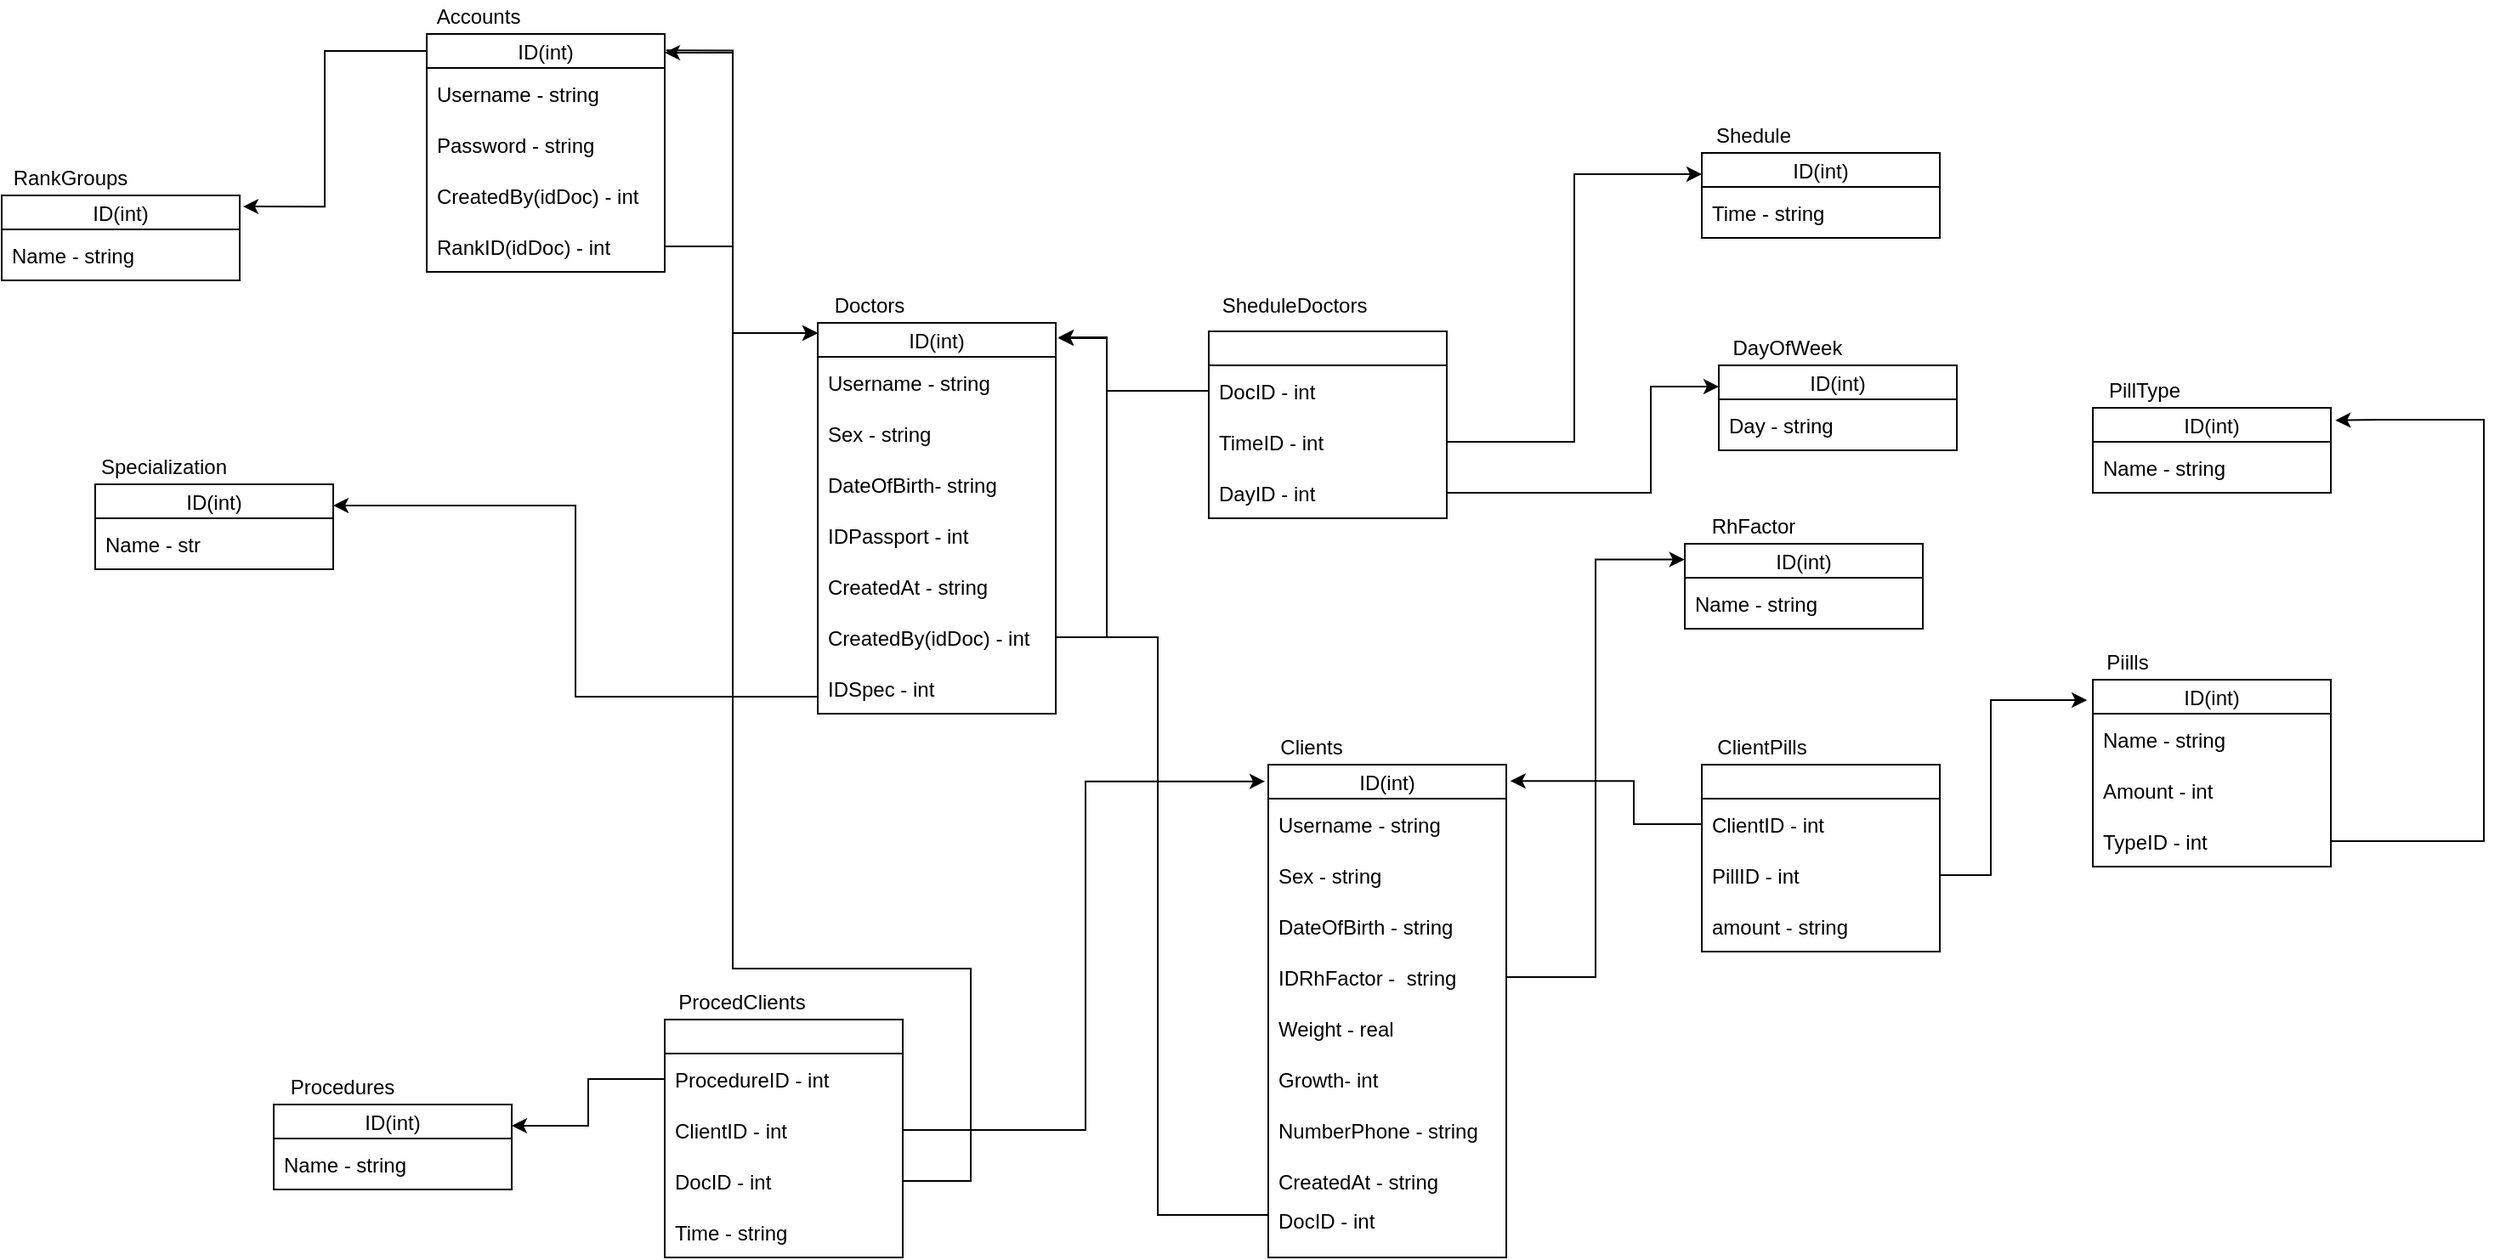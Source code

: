 <mxfile version="16.1.2" type="device"><diagram id="C5RBs43oDa-KdzZeNtuy" name="Page-1"><mxGraphModel dx="1185" dy="690" grid="1" gridSize="10" guides="1" tooltips="1" connect="1" arrows="1" fold="1" page="1" pageScale="1" pageWidth="827" pageHeight="1169" math="0" shadow="0"><root><mxCell id="WIyWlLk6GJQsqaUBKTNV-0"/><mxCell id="WIyWlLk6GJQsqaUBKTNV-1" parent="WIyWlLk6GJQsqaUBKTNV-0"/><mxCell id="p6FnuUiGfxons_U8IsIO-4" style="edgeStyle=orthogonalEdgeStyle;rounded=0;orthogonalLoop=1;jettySize=auto;html=1;exitX=1.006;exitY=0.069;exitDx=0;exitDy=0;exitPerimeter=0;entryX=0.001;entryY=0.028;entryDx=0;entryDy=0;entryPerimeter=0;" parent="WIyWlLk6GJQsqaUBKTNV-1" source="SJjH_yAA3huPjZ_bX-Bx-0" target="SJjH_yAA3huPjZ_bX-Bx-8" edge="1"><mxGeometry relative="1" as="geometry"><mxPoint x="1170" y="340" as="targetPoint"/><Array as="points"><mxPoint x="1150" y="70"/><mxPoint x="1150" y="236"/><mxPoint x="1200" y="236"/></Array></mxGeometry></mxCell><mxCell id="SJjH_yAA3huPjZ_bX-Bx-0" value="ID(int)" style="swimlane;fontStyle=0;childLayout=stackLayout;horizontal=1;startSize=20;horizontalStack=0;resizeParent=1;resizeParentMax=0;resizeLast=0;collapsible=1;marginBottom=0;align=center;" parent="WIyWlLk6GJQsqaUBKTNV-1" vertex="1"><mxGeometry x="970" y="60" width="140" height="140" as="geometry"><mxRectangle x="180" y="410" width="50" height="20" as="alternateBounds"/></mxGeometry></mxCell><mxCell id="SJjH_yAA3huPjZ_bX-Bx-1" value="Username - string" style="text;strokeColor=none;fillColor=none;align=left;verticalAlign=middle;spacingLeft=4;spacingRight=4;overflow=hidden;points=[[0,0.5],[1,0.5]];portConstraint=eastwest;rotatable=0;" parent="SJjH_yAA3huPjZ_bX-Bx-0" vertex="1"><mxGeometry y="20" width="140" height="30" as="geometry"/></mxCell><mxCell id="SJjH_yAA3huPjZ_bX-Bx-2" value="Password - string" style="text;strokeColor=none;fillColor=none;align=left;verticalAlign=middle;spacingLeft=4;spacingRight=4;overflow=hidden;points=[[0,0.5],[1,0.5]];portConstraint=eastwest;rotatable=0;" parent="SJjH_yAA3huPjZ_bX-Bx-0" vertex="1"><mxGeometry y="50" width="140" height="30" as="geometry"/></mxCell><mxCell id="SJjH_yAA3huPjZ_bX-Bx-3" value="CreatedBy(idDoc) - int" style="text;strokeColor=none;fillColor=none;align=left;verticalAlign=middle;spacingLeft=4;spacingRight=4;overflow=hidden;points=[[0,0.5],[1,0.5]];portConstraint=eastwest;rotatable=0;" parent="SJjH_yAA3huPjZ_bX-Bx-0" vertex="1"><mxGeometry y="80" width="140" height="30" as="geometry"/></mxCell><mxCell id="p6FnuUiGfxons_U8IsIO-3" value="RankID(idDoc) - int" style="text;strokeColor=none;fillColor=none;align=left;verticalAlign=middle;spacingLeft=4;spacingRight=4;overflow=hidden;points=[[0,0.5],[1,0.5]];portConstraint=eastwest;rotatable=0;" parent="SJjH_yAA3huPjZ_bX-Bx-0" vertex="1"><mxGeometry y="110" width="140" height="30" as="geometry"/></mxCell><mxCell id="SJjH_yAA3huPjZ_bX-Bx-4" value="Accounts&lt;br&gt;" style="text;html=1;align=center;verticalAlign=middle;resizable=0;points=[];autosize=1;strokeColor=none;fillColor=none;" parent="WIyWlLk6GJQsqaUBKTNV-1" vertex="1"><mxGeometry x="970" y="40" width="60" height="20" as="geometry"/></mxCell><mxCell id="SJjH_yAA3huPjZ_bX-Bx-8" value="ID(int)" style="swimlane;fontStyle=0;childLayout=stackLayout;horizontal=1;startSize=20;horizontalStack=0;resizeParent=1;resizeParentMax=0;resizeLast=0;collapsible=1;marginBottom=0;align=center;" parent="WIyWlLk6GJQsqaUBKTNV-1" vertex="1"><mxGeometry x="1200" y="230" width="140" height="230" as="geometry"><mxRectangle x="180" y="410" width="50" height="20" as="alternateBounds"/></mxGeometry></mxCell><mxCell id="SJjH_yAA3huPjZ_bX-Bx-9" value="Username - string" style="text;strokeColor=none;fillColor=none;align=left;verticalAlign=middle;spacingLeft=4;spacingRight=4;overflow=hidden;points=[[0,0.5],[1,0.5]];portConstraint=eastwest;rotatable=0;" parent="SJjH_yAA3huPjZ_bX-Bx-8" vertex="1"><mxGeometry y="20" width="140" height="30" as="geometry"/></mxCell><mxCell id="SJjH_yAA3huPjZ_bX-Bx-10" value="Sex - string" style="text;strokeColor=none;fillColor=none;align=left;verticalAlign=middle;spacingLeft=4;spacingRight=4;overflow=hidden;points=[[0,0.5],[1,0.5]];portConstraint=eastwest;rotatable=0;" parent="SJjH_yAA3huPjZ_bX-Bx-8" vertex="1"><mxGeometry y="50" width="140" height="30" as="geometry"/></mxCell><mxCell id="SJjH_yAA3huPjZ_bX-Bx-11" value="DateOfBirth- string" style="text;strokeColor=none;fillColor=none;align=left;verticalAlign=middle;spacingLeft=4;spacingRight=4;overflow=hidden;points=[[0,0.5],[1,0.5]];portConstraint=eastwest;rotatable=0;" parent="SJjH_yAA3huPjZ_bX-Bx-8" vertex="1"><mxGeometry y="80" width="140" height="30" as="geometry"/></mxCell><mxCell id="SJjH_yAA3huPjZ_bX-Bx-16" value="IDPassport - int" style="text;strokeColor=none;fillColor=none;align=left;verticalAlign=middle;spacingLeft=4;spacingRight=4;overflow=hidden;points=[[0,0.5],[1,0.5]];portConstraint=eastwest;rotatable=0;" parent="SJjH_yAA3huPjZ_bX-Bx-8" vertex="1"><mxGeometry y="110" width="140" height="30" as="geometry"/></mxCell><mxCell id="SJjH_yAA3huPjZ_bX-Bx-13" value="CreatedAt - string" style="text;strokeColor=none;fillColor=none;align=left;verticalAlign=middle;spacingLeft=4;spacingRight=4;overflow=hidden;points=[[0,0.5],[1,0.5]];portConstraint=eastwest;rotatable=0;" parent="SJjH_yAA3huPjZ_bX-Bx-8" vertex="1"><mxGeometry y="140" width="140" height="30" as="geometry"/></mxCell><mxCell id="SJjH_yAA3huPjZ_bX-Bx-17" value="CreatedBy(idDoc) - int" style="text;strokeColor=none;fillColor=none;align=left;verticalAlign=middle;spacingLeft=4;spacingRight=4;overflow=hidden;points=[[0,0.5],[1,0.5]];portConstraint=eastwest;rotatable=0;" parent="SJjH_yAA3huPjZ_bX-Bx-8" vertex="1"><mxGeometry y="170" width="140" height="30" as="geometry"/></mxCell><mxCell id="p6FnuUiGfxons_U8IsIO-2" style="edgeStyle=orthogonalEdgeStyle;rounded=0;orthogonalLoop=1;jettySize=auto;html=1;entryX=1.01;entryY=0.039;entryDx=0;entryDy=0;entryPerimeter=0;" parent="SJjH_yAA3huPjZ_bX-Bx-8" source="SJjH_yAA3huPjZ_bX-Bx-17" target="SJjH_yAA3huPjZ_bX-Bx-8" edge="1"><mxGeometry relative="1" as="geometry"><mxPoint x="170" y="20" as="targetPoint"/><Array as="points"><mxPoint x="170" y="185"/><mxPoint x="170" y="9"/></Array></mxGeometry></mxCell><mxCell id="p6FnuUiGfxons_U8IsIO-5" value="IDSpec - int" style="text;strokeColor=none;fillColor=none;align=left;verticalAlign=middle;spacingLeft=4;spacingRight=4;overflow=hidden;points=[[0,0.5],[1,0.5]];portConstraint=eastwest;rotatable=0;" parent="SJjH_yAA3huPjZ_bX-Bx-8" vertex="1"><mxGeometry y="200" width="140" height="30" as="geometry"/></mxCell><mxCell id="SJjH_yAA3huPjZ_bX-Bx-12" value="Doctors" style="text;html=1;align=center;verticalAlign=middle;resizable=0;points=[];autosize=1;strokeColor=none;fillColor=none;" parent="WIyWlLk6GJQsqaUBKTNV-1" vertex="1"><mxGeometry x="1200" y="210" width="60" height="20" as="geometry"/></mxCell><mxCell id="SJjH_yAA3huPjZ_bX-Bx-25" value="ID(int)" style="swimlane;fontStyle=0;childLayout=stackLayout;horizontal=1;startSize=20;horizontalStack=0;resizeParent=1;resizeParentMax=0;resizeLast=0;collapsible=1;marginBottom=0;align=center;" parent="WIyWlLk6GJQsqaUBKTNV-1" vertex="1"><mxGeometry x="1465" y="490" width="140" height="290" as="geometry"><mxRectangle x="180" y="410" width="50" height="20" as="alternateBounds"/></mxGeometry></mxCell><mxCell id="SJjH_yAA3huPjZ_bX-Bx-26" value="Username - string" style="text;strokeColor=none;fillColor=none;align=left;verticalAlign=middle;spacingLeft=4;spacingRight=4;overflow=hidden;points=[[0,0.5],[1,0.5]];portConstraint=eastwest;rotatable=0;" parent="SJjH_yAA3huPjZ_bX-Bx-25" vertex="1"><mxGeometry y="20" width="140" height="30" as="geometry"/></mxCell><mxCell id="NJVDNTpRYd_JTwiGg6It-0" value="Sex - string" style="text;strokeColor=none;fillColor=none;align=left;verticalAlign=middle;spacingLeft=4;spacingRight=4;overflow=hidden;points=[[0,0.5],[1,0.5]];portConstraint=eastwest;rotatable=0;" parent="SJjH_yAA3huPjZ_bX-Bx-25" vertex="1"><mxGeometry y="50" width="140" height="30" as="geometry"/></mxCell><mxCell id="SJjH_yAA3huPjZ_bX-Bx-27" value="DateOfBirth - string    " style="text;strokeColor=none;fillColor=none;align=left;verticalAlign=middle;spacingLeft=4;spacingRight=4;overflow=hidden;points=[[0,0.5],[1,0.5]];portConstraint=eastwest;rotatable=0;" parent="SJjH_yAA3huPjZ_bX-Bx-25" vertex="1"><mxGeometry y="80" width="140" height="30" as="geometry"/></mxCell><mxCell id="NJVDNTpRYd_JTwiGg6It-2" value="IDRhFactor -  string" style="text;strokeColor=none;fillColor=none;align=left;verticalAlign=middle;spacingLeft=4;spacingRight=4;overflow=hidden;points=[[0,0.5],[1,0.5]];portConstraint=eastwest;rotatable=0;" parent="SJjH_yAA3huPjZ_bX-Bx-25" vertex="1"><mxGeometry y="110" width="140" height="30" as="geometry"/></mxCell><mxCell id="NJVDNTpRYd_JTwiGg6It-4" value="Weight - real" style="text;strokeColor=none;fillColor=none;align=left;verticalAlign=middle;spacingLeft=4;spacingRight=4;overflow=hidden;points=[[0,0.5],[1,0.5]];portConstraint=eastwest;rotatable=0;" parent="SJjH_yAA3huPjZ_bX-Bx-25" vertex="1"><mxGeometry y="140" width="140" height="30" as="geometry"/></mxCell><mxCell id="NJVDNTpRYd_JTwiGg6It-5" value="Growth- int" style="text;strokeColor=none;fillColor=none;align=left;verticalAlign=middle;spacingLeft=4;spacingRight=4;overflow=hidden;points=[[0,0.5],[1,0.5]];portConstraint=eastwest;rotatable=0;" parent="SJjH_yAA3huPjZ_bX-Bx-25" vertex="1"><mxGeometry y="170" width="140" height="30" as="geometry"/></mxCell><mxCell id="NJVDNTpRYd_JTwiGg6It-6" value="NumberPhone - string" style="text;strokeColor=none;fillColor=none;align=left;verticalAlign=middle;spacingLeft=4;spacingRight=4;overflow=hidden;points=[[0,0.5],[1,0.5]];portConstraint=eastwest;rotatable=0;" parent="SJjH_yAA3huPjZ_bX-Bx-25" vertex="1"><mxGeometry y="200" width="140" height="30" as="geometry"/></mxCell><mxCell id="SJjH_yAA3huPjZ_bX-Bx-28" value="CreatedAt - string" style="text;strokeColor=none;fillColor=none;align=left;verticalAlign=middle;spacingLeft=4;spacingRight=4;overflow=hidden;points=[[0,0.5],[1,0.5]];portConstraint=eastwest;rotatable=0;" parent="SJjH_yAA3huPjZ_bX-Bx-25" vertex="1"><mxGeometry y="230" width="140" height="30" as="geometry"/></mxCell><mxCell id="gfyMvwLw-3YbBZwNyIrO-1" value="DocID - int&#10;" style="text;strokeColor=none;fillColor=none;align=left;verticalAlign=middle;spacingLeft=4;spacingRight=4;overflow=hidden;points=[[0,0.5],[1,0.5]];portConstraint=eastwest;rotatable=0;" parent="SJjH_yAA3huPjZ_bX-Bx-25" vertex="1"><mxGeometry y="260" width="140" height="30" as="geometry"/></mxCell><mxCell id="SJjH_yAA3huPjZ_bX-Bx-32" value="Clients" style="text;html=1;align=center;verticalAlign=middle;resizable=0;points=[];autosize=1;strokeColor=none;fillColor=none;" parent="WIyWlLk6GJQsqaUBKTNV-1" vertex="1"><mxGeometry x="1465" y="470" width="50" height="20" as="geometry"/></mxCell><mxCell id="SJjH_yAA3huPjZ_bX-Bx-52" value="ID(int)" style="swimlane;fontStyle=0;childLayout=stackLayout;horizontal=1;startSize=20;horizontalStack=0;resizeParent=1;resizeParentMax=0;resizeLast=0;collapsible=1;marginBottom=0;align=center;" parent="WIyWlLk6GJQsqaUBKTNV-1" vertex="1"><mxGeometry x="720" y="155" width="140" height="50" as="geometry"><mxRectangle x="180" y="410" width="50" height="20" as="alternateBounds"/></mxGeometry></mxCell><mxCell id="SJjH_yAA3huPjZ_bX-Bx-56" value="Name - string" style="text;strokeColor=none;fillColor=none;align=left;verticalAlign=middle;spacingLeft=4;spacingRight=4;overflow=hidden;points=[[0,0.5],[1,0.5]];portConstraint=eastwest;rotatable=0;" parent="SJjH_yAA3huPjZ_bX-Bx-52" vertex="1"><mxGeometry y="20" width="140" height="30" as="geometry"/></mxCell><mxCell id="SJjH_yAA3huPjZ_bX-Bx-55" value="RankGroups" style="text;html=1;align=center;verticalAlign=middle;resizable=0;points=[];autosize=1;strokeColor=none;fillColor=none;" parent="WIyWlLk6GJQsqaUBKTNV-1" vertex="1"><mxGeometry x="720" y="135" width="80" height="20" as="geometry"/></mxCell><mxCell id="SJjH_yAA3huPjZ_bX-Bx-58" style="edgeStyle=orthogonalEdgeStyle;rounded=0;orthogonalLoop=1;jettySize=auto;html=1;exitX=0;exitY=0.091;exitDx=0;exitDy=0;exitPerimeter=0;entryX=1.014;entryY=0.131;entryDx=0;entryDy=0;entryPerimeter=0;" parent="WIyWlLk6GJQsqaUBKTNV-1" source="SJjH_yAA3huPjZ_bX-Bx-0" target="SJjH_yAA3huPjZ_bX-Bx-52" edge="1"><mxGeometry relative="1" as="geometry"><mxPoint x="730" y="195" as="sourcePoint"/><Array as="points"><mxPoint x="910" y="70"/><mxPoint x="910" y="162"/></Array><mxPoint x="580" y="380" as="targetPoint"/></mxGeometry></mxCell><mxCell id="SJjH_yAA3huPjZ_bX-Bx-59" value="ID(int)" style="swimlane;fontStyle=0;childLayout=stackLayout;horizontal=1;startSize=20;horizontalStack=0;resizeParent=1;resizeParentMax=0;resizeLast=0;collapsible=1;marginBottom=0;align=center;" parent="WIyWlLk6GJQsqaUBKTNV-1" vertex="1"><mxGeometry x="775" y="325" width="140" height="50" as="geometry"><mxRectangle x="180" y="410" width="50" height="20" as="alternateBounds"/></mxGeometry></mxCell><mxCell id="SJjH_yAA3huPjZ_bX-Bx-60" value="Name - str" style="text;strokeColor=none;fillColor=none;align=left;verticalAlign=middle;spacingLeft=4;spacingRight=4;overflow=hidden;points=[[0,0.5],[1,0.5]];portConstraint=eastwest;rotatable=0;" parent="SJjH_yAA3huPjZ_bX-Bx-59" vertex="1"><mxGeometry y="20" width="140" height="30" as="geometry"/></mxCell><mxCell id="SJjH_yAA3huPjZ_bX-Bx-62" value="Specialization" style="text;html=1;align=center;verticalAlign=middle;resizable=0;points=[];autosize=1;strokeColor=none;fillColor=none;" parent="WIyWlLk6GJQsqaUBKTNV-1" vertex="1"><mxGeometry x="770" y="305" width="90" height="20" as="geometry"/></mxCell><mxCell id="SJjH_yAA3huPjZ_bX-Bx-68" style="edgeStyle=orthogonalEdgeStyle;rounded=0;orthogonalLoop=1;jettySize=auto;html=1;entryX=1;entryY=0.25;entryDx=0;entryDy=0;exitX=0;exitY=0.667;exitDx=0;exitDy=0;exitPerimeter=0;" parent="WIyWlLk6GJQsqaUBKTNV-1" source="p6FnuUiGfxons_U8IsIO-5" target="SJjH_yAA3huPjZ_bX-Bx-59" edge="1"><mxGeometry relative="1" as="geometry"><mxPoint x="950" y="535" as="sourcePoint"/></mxGeometry></mxCell><mxCell id="SJjH_yAA3huPjZ_bX-Bx-69" value="ID(int)" style="swimlane;fontStyle=0;childLayout=stackLayout;horizontal=1;startSize=20;horizontalStack=0;resizeParent=1;resizeParentMax=0;resizeLast=0;collapsible=1;marginBottom=0;align=center;" parent="WIyWlLk6GJQsqaUBKTNV-1" vertex="1"><mxGeometry x="1720" y="130" width="140" height="50" as="geometry"><mxRectangle x="180" y="410" width="50" height="20" as="alternateBounds"/></mxGeometry></mxCell><mxCell id="SJjH_yAA3huPjZ_bX-Bx-70" value="Time - string" style="text;strokeColor=none;fillColor=none;align=left;verticalAlign=middle;spacingLeft=4;spacingRight=4;overflow=hidden;points=[[0,0.5],[1,0.5]];portConstraint=eastwest;rotatable=0;" parent="SJjH_yAA3huPjZ_bX-Bx-69" vertex="1"><mxGeometry y="20" width="140" height="30" as="geometry"/></mxCell><mxCell id="SJjH_yAA3huPjZ_bX-Bx-72" value="Shedule" style="text;html=1;align=center;verticalAlign=middle;resizable=0;points=[];autosize=1;strokeColor=none;fillColor=none;" parent="WIyWlLk6GJQsqaUBKTNV-1" vertex="1"><mxGeometry x="1720" y="110" width="60" height="20" as="geometry"/></mxCell><mxCell id="SJjH_yAA3huPjZ_bX-Bx-73" value="ID(int)" style="swimlane;fontStyle=0;childLayout=stackLayout;horizontal=1;startSize=20;horizontalStack=0;resizeParent=1;resizeParentMax=0;resizeLast=0;collapsible=1;marginBottom=0;align=center;" parent="WIyWlLk6GJQsqaUBKTNV-1" vertex="1"><mxGeometry x="1730" y="255" width="140" height="50" as="geometry"><mxRectangle x="180" y="410" width="50" height="20" as="alternateBounds"/></mxGeometry></mxCell><mxCell id="SJjH_yAA3huPjZ_bX-Bx-74" value="Day - string" style="text;strokeColor=none;fillColor=none;align=left;verticalAlign=middle;spacingLeft=4;spacingRight=4;overflow=hidden;points=[[0,0.5],[1,0.5]];portConstraint=eastwest;rotatable=0;" parent="SJjH_yAA3huPjZ_bX-Bx-73" vertex="1"><mxGeometry y="20" width="140" height="30" as="geometry"/></mxCell><mxCell id="SJjH_yAA3huPjZ_bX-Bx-75" value="DayOfWeek" style="text;html=1;align=center;verticalAlign=middle;resizable=0;points=[];autosize=1;strokeColor=none;fillColor=none;" parent="WIyWlLk6GJQsqaUBKTNV-1" vertex="1"><mxGeometry x="1730" y="235" width="80" height="20" as="geometry"/></mxCell><mxCell id="SJjH_yAA3huPjZ_bX-Bx-76" value="" style="swimlane;fontStyle=0;childLayout=stackLayout;horizontal=1;startSize=20;horizontalStack=0;resizeParent=1;resizeParentMax=0;resizeLast=0;collapsible=1;marginBottom=0;align=center;" parent="WIyWlLk6GJQsqaUBKTNV-1" vertex="1"><mxGeometry x="1430" y="235" width="140" height="110" as="geometry"><mxRectangle x="180" y="410" width="50" height="20" as="alternateBounds"/></mxGeometry></mxCell><mxCell id="SJjH_yAA3huPjZ_bX-Bx-77" value="DocID - int" style="text;strokeColor=none;fillColor=none;align=left;verticalAlign=middle;spacingLeft=4;spacingRight=4;overflow=hidden;points=[[0,0.5],[1,0.5]];portConstraint=eastwest;rotatable=0;" parent="SJjH_yAA3huPjZ_bX-Bx-76" vertex="1"><mxGeometry y="20" width="140" height="30" as="geometry"/></mxCell><mxCell id="SJjH_yAA3huPjZ_bX-Bx-78" value="TimeID - int" style="text;strokeColor=none;fillColor=none;align=left;verticalAlign=middle;spacingLeft=4;spacingRight=4;overflow=hidden;points=[[0,0.5],[1,0.5]];portConstraint=eastwest;rotatable=0;" parent="SJjH_yAA3huPjZ_bX-Bx-76" vertex="1"><mxGeometry y="50" width="140" height="30" as="geometry"/></mxCell><mxCell id="SJjH_yAA3huPjZ_bX-Bx-80" value="DayID - int" style="text;strokeColor=none;fillColor=none;align=left;verticalAlign=middle;spacingLeft=4;spacingRight=4;overflow=hidden;points=[[0,0.5],[1,0.5]];portConstraint=eastwest;rotatable=0;" parent="SJjH_yAA3huPjZ_bX-Bx-76" vertex="1"><mxGeometry y="80" width="140" height="30" as="geometry"/></mxCell><mxCell id="SJjH_yAA3huPjZ_bX-Bx-79" value="SheduleDoctors" style="text;html=1;align=center;verticalAlign=middle;resizable=0;points=[];autosize=1;strokeColor=none;fillColor=none;" parent="WIyWlLk6GJQsqaUBKTNV-1" vertex="1"><mxGeometry x="1430" y="210" width="100" height="20" as="geometry"/></mxCell><mxCell id="SJjH_yAA3huPjZ_bX-Bx-83" style="edgeStyle=orthogonalEdgeStyle;rounded=0;orthogonalLoop=1;jettySize=auto;html=1;entryX=0;entryY=0.25;entryDx=0;entryDy=0;" parent="WIyWlLk6GJQsqaUBKTNV-1" source="SJjH_yAA3huPjZ_bX-Bx-78" target="SJjH_yAA3huPjZ_bX-Bx-69" edge="1"><mxGeometry relative="1" as="geometry"/></mxCell><mxCell id="SJjH_yAA3huPjZ_bX-Bx-84" style="edgeStyle=orthogonalEdgeStyle;rounded=0;orthogonalLoop=1;jettySize=auto;html=1;entryX=0;entryY=0.25;entryDx=0;entryDy=0;" parent="WIyWlLk6GJQsqaUBKTNV-1" source="SJjH_yAA3huPjZ_bX-Bx-80" target="SJjH_yAA3huPjZ_bX-Bx-73" edge="1"><mxGeometry relative="1" as="geometry"><Array as="points"><mxPoint x="1690" y="330"/><mxPoint x="1690" y="268"/></Array></mxGeometry></mxCell><mxCell id="NJVDNTpRYd_JTwiGg6It-7" value="ID(int)" style="swimlane;fontStyle=0;childLayout=stackLayout;horizontal=1;startSize=20;horizontalStack=0;resizeParent=1;resizeParentMax=0;resizeLast=0;collapsible=1;marginBottom=0;align=center;" parent="WIyWlLk6GJQsqaUBKTNV-1" vertex="1"><mxGeometry x="1710" y="360" width="140" height="50" as="geometry"><mxRectangle x="180" y="410" width="50" height="20" as="alternateBounds"/></mxGeometry></mxCell><mxCell id="NJVDNTpRYd_JTwiGg6It-9" value="Name - string" style="text;strokeColor=none;fillColor=none;align=left;verticalAlign=middle;spacingLeft=4;spacingRight=4;overflow=hidden;points=[[0,0.5],[1,0.5]];portConstraint=eastwest;rotatable=0;" parent="NJVDNTpRYd_JTwiGg6It-7" vertex="1"><mxGeometry y="20" width="140" height="30" as="geometry"/></mxCell><mxCell id="NJVDNTpRYd_JTwiGg6It-10" value="RhFactor" style="text;html=1;align=center;verticalAlign=middle;resizable=0;points=[];autosize=1;strokeColor=none;fillColor=none;" parent="WIyWlLk6GJQsqaUBKTNV-1" vertex="1"><mxGeometry x="1720" y="340" width="60" height="20" as="geometry"/></mxCell><mxCell id="NJVDNTpRYd_JTwiGg6It-11" style="edgeStyle=orthogonalEdgeStyle;rounded=0;orthogonalLoop=1;jettySize=auto;html=1;entryX=-0.001;entryY=0.185;entryDx=0;entryDy=0;entryPerimeter=0;" parent="WIyWlLk6GJQsqaUBKTNV-1" source="NJVDNTpRYd_JTwiGg6It-2" target="NJVDNTpRYd_JTwiGg6It-7" edge="1"><mxGeometry relative="1" as="geometry"/></mxCell><mxCell id="p6FnuUiGfxons_U8IsIO-7" value="" style="endArrow=none;html=1;rounded=0;exitX=1;exitY=0.5;exitDx=0;exitDy=0;" parent="WIyWlLk6GJQsqaUBKTNV-1" source="p6FnuUiGfxons_U8IsIO-3" edge="1"><mxGeometry width="50" height="50" relative="1" as="geometry"><mxPoint x="1110" y="250" as="sourcePoint"/><mxPoint x="1150" y="185" as="targetPoint"/></mxGeometry></mxCell><mxCell id="p6FnuUiGfxons_U8IsIO-13" value="" style="endArrow=none;html=1;rounded=0;entryX=0;entryY=0.5;entryDx=0;entryDy=0;" parent="WIyWlLk6GJQsqaUBKTNV-1" target="SJjH_yAA3huPjZ_bX-Bx-77" edge="1"><mxGeometry width="50" height="50" relative="1" as="geometry"><mxPoint x="1370" y="270" as="sourcePoint"/><mxPoint x="1450" y="330" as="targetPoint"/></mxGeometry></mxCell><mxCell id="gfyMvwLw-3YbBZwNyIrO-2" style="edgeStyle=orthogonalEdgeStyle;rounded=0;orthogonalLoop=1;jettySize=auto;html=1;entryX=1.01;entryY=0.037;entryDx=0;entryDy=0;entryPerimeter=0;" parent="WIyWlLk6GJQsqaUBKTNV-1" source="gfyMvwLw-3YbBZwNyIrO-1" target="SJjH_yAA3huPjZ_bX-Bx-8" edge="1"><mxGeometry relative="1" as="geometry"><mxPoint x="1370" y="240" as="targetPoint"/><Array as="points"><mxPoint x="1400" y="755"/><mxPoint x="1400" y="415"/><mxPoint x="1370" y="415"/><mxPoint x="1370" y="239"/></Array></mxGeometry></mxCell><mxCell id="goO76qI3F1AI6VABjFu--0" value="ID(int)" style="swimlane;fontStyle=0;childLayout=stackLayout;horizontal=1;startSize=20;horizontalStack=0;resizeParent=1;resizeParentMax=0;resizeLast=0;collapsible=1;marginBottom=0;align=center;" parent="WIyWlLk6GJQsqaUBKTNV-1" vertex="1"><mxGeometry x="880" y="690" width="140" height="50" as="geometry"><mxRectangle x="180" y="410" width="50" height="20" as="alternateBounds"/></mxGeometry></mxCell><mxCell id="goO76qI3F1AI6VABjFu--15" value="Name - string" style="text;strokeColor=none;fillColor=none;align=left;verticalAlign=middle;spacingLeft=4;spacingRight=4;overflow=hidden;points=[[0,0.5],[1,0.5]];portConstraint=eastwest;rotatable=0;" parent="goO76qI3F1AI6VABjFu--0" vertex="1"><mxGeometry y="20" width="140" height="30" as="geometry"/></mxCell><mxCell id="goO76qI3F1AI6VABjFu--10" value="Procedures" style="text;html=1;align=center;verticalAlign=middle;resizable=0;points=[];autosize=1;strokeColor=none;fillColor=none;" parent="WIyWlLk6GJQsqaUBKTNV-1" vertex="1"><mxGeometry x="880" y="670" width="80" height="20" as="geometry"/></mxCell><mxCell id="goO76qI3F1AI6VABjFu--16" value="" style="swimlane;fontStyle=0;childLayout=stackLayout;horizontal=1;startSize=20;horizontalStack=0;resizeParent=1;resizeParentMax=0;resizeLast=0;collapsible=1;marginBottom=0;align=center;" parent="WIyWlLk6GJQsqaUBKTNV-1" vertex="1"><mxGeometry x="1110" y="640" width="140" height="140" as="geometry"><mxRectangle x="180" y="410" width="50" height="20" as="alternateBounds"/></mxGeometry></mxCell><mxCell id="goO76qI3F1AI6VABjFu--17" value="ProcedureID - int" style="text;strokeColor=none;fillColor=none;align=left;verticalAlign=middle;spacingLeft=4;spacingRight=4;overflow=hidden;points=[[0,0.5],[1,0.5]];portConstraint=eastwest;rotatable=0;" parent="goO76qI3F1AI6VABjFu--16" vertex="1"><mxGeometry y="20" width="140" height="30" as="geometry"/></mxCell><mxCell id="goO76qI3F1AI6VABjFu--19" value="ClientID - int" style="text;strokeColor=none;fillColor=none;align=left;verticalAlign=middle;spacingLeft=4;spacingRight=4;overflow=hidden;points=[[0,0.5],[1,0.5]];portConstraint=eastwest;rotatable=0;" parent="goO76qI3F1AI6VABjFu--16" vertex="1"><mxGeometry y="50" width="140" height="30" as="geometry"/></mxCell><mxCell id="goO76qI3F1AI6VABjFu--20" value="DocID - int" style="text;strokeColor=none;fillColor=none;align=left;verticalAlign=middle;spacingLeft=4;spacingRight=4;overflow=hidden;points=[[0,0.5],[1,0.5]];portConstraint=eastwest;rotatable=0;" parent="goO76qI3F1AI6VABjFu--16" vertex="1"><mxGeometry y="80" width="140" height="30" as="geometry"/></mxCell><mxCell id="goO76qI3F1AI6VABjFu--21" value="Time - string" style="text;strokeColor=none;fillColor=none;align=left;verticalAlign=middle;spacingLeft=4;spacingRight=4;overflow=hidden;points=[[0,0.5],[1,0.5]];portConstraint=eastwest;rotatable=0;" parent="goO76qI3F1AI6VABjFu--16" vertex="1"><mxGeometry y="110" width="140" height="30" as="geometry"/></mxCell><mxCell id="goO76qI3F1AI6VABjFu--18" value="ProcedClients" style="text;html=1;align=center;verticalAlign=middle;resizable=0;points=[];autosize=1;strokeColor=none;fillColor=none;" parent="WIyWlLk6GJQsqaUBKTNV-1" vertex="1"><mxGeometry x="1110" y="620" width="90" height="20" as="geometry"/></mxCell><mxCell id="goO76qI3F1AI6VABjFu--22" style="edgeStyle=orthogonalEdgeStyle;rounded=0;orthogonalLoop=1;jettySize=auto;html=1;entryX=-0.014;entryY=0.034;entryDx=0;entryDy=0;entryPerimeter=0;" parent="WIyWlLk6GJQsqaUBKTNV-1" source="goO76qI3F1AI6VABjFu--19" target="SJjH_yAA3huPjZ_bX-Bx-25" edge="1"><mxGeometry relative="1" as="geometry"/></mxCell><mxCell id="goO76qI3F1AI6VABjFu--23" style="edgeStyle=orthogonalEdgeStyle;rounded=0;orthogonalLoop=1;jettySize=auto;html=1;" parent="WIyWlLk6GJQsqaUBKTNV-1" source="goO76qI3F1AI6VABjFu--20" edge="1"><mxGeometry relative="1" as="geometry"><mxPoint x="1200" y="236" as="targetPoint"/><Array as="points"><mxPoint x="1290" y="735"/><mxPoint x="1290" y="610"/><mxPoint x="1150" y="610"/><mxPoint x="1150" y="236"/></Array></mxGeometry></mxCell><mxCell id="goO76qI3F1AI6VABjFu--24" style="edgeStyle=orthogonalEdgeStyle;rounded=0;orthogonalLoop=1;jettySize=auto;html=1;entryX=1;entryY=0.25;entryDx=0;entryDy=0;" parent="WIyWlLk6GJQsqaUBKTNV-1" source="goO76qI3F1AI6VABjFu--17" target="goO76qI3F1AI6VABjFu--0" edge="1"><mxGeometry relative="1" as="geometry"/></mxCell><mxCell id="dlqB1XqzI6nP69DyQLuG-0" value="" style="endArrow=classic;html=1;rounded=0;" parent="WIyWlLk6GJQsqaUBKTNV-1" edge="1"><mxGeometry width="50" height="50" relative="1" as="geometry"><mxPoint x="1150" y="71" as="sourcePoint"/><mxPoint x="1110" y="71" as="targetPoint"/></mxGeometry></mxCell><mxCell id="8ShscJ_MUj1VSBCRv672-0" value="ID(int)" style="swimlane;fontStyle=0;childLayout=stackLayout;horizontal=1;startSize=20;horizontalStack=0;resizeParent=1;resizeParentMax=0;resizeLast=0;collapsible=1;marginBottom=0;align=center;" vertex="1" parent="WIyWlLk6GJQsqaUBKTNV-1"><mxGeometry x="1950" y="440" width="140" height="110" as="geometry"><mxRectangle x="180" y="410" width="50" height="20" as="alternateBounds"/></mxGeometry></mxCell><mxCell id="8ShscJ_MUj1VSBCRv672-1" value="Name - string" style="text;strokeColor=none;fillColor=none;align=left;verticalAlign=middle;spacingLeft=4;spacingRight=4;overflow=hidden;points=[[0,0.5],[1,0.5]];portConstraint=eastwest;rotatable=0;" vertex="1" parent="8ShscJ_MUj1VSBCRv672-0"><mxGeometry y="20" width="140" height="30" as="geometry"/></mxCell><mxCell id="8ShscJ_MUj1VSBCRv672-9" value="Amount - int" style="text;strokeColor=none;fillColor=none;align=left;verticalAlign=middle;spacingLeft=4;spacingRight=4;overflow=hidden;points=[[0,0.5],[1,0.5]];portConstraint=eastwest;rotatable=0;" vertex="1" parent="8ShscJ_MUj1VSBCRv672-0"><mxGeometry y="50" width="140" height="30" as="geometry"/></mxCell><mxCell id="8ShscJ_MUj1VSBCRv672-22" value="TypeID - int" style="text;strokeColor=none;fillColor=none;align=left;verticalAlign=middle;spacingLeft=4;spacingRight=4;overflow=hidden;points=[[0,0.5],[1,0.5]];portConstraint=eastwest;rotatable=0;" vertex="1" parent="8ShscJ_MUj1VSBCRv672-0"><mxGeometry y="80" width="140" height="30" as="geometry"/></mxCell><mxCell id="8ShscJ_MUj1VSBCRv672-2" value="Piills" style="text;html=1;align=center;verticalAlign=middle;resizable=0;points=[];autosize=1;strokeColor=none;fillColor=none;" vertex="1" parent="WIyWlLk6GJQsqaUBKTNV-1"><mxGeometry x="1950" y="420" width="40" height="20" as="geometry"/></mxCell><mxCell id="8ShscJ_MUj1VSBCRv672-10" value="" style="swimlane;fontStyle=0;childLayout=stackLayout;horizontal=1;startSize=20;horizontalStack=0;resizeParent=1;resizeParentMax=0;resizeLast=0;collapsible=1;marginBottom=0;align=center;" vertex="1" parent="WIyWlLk6GJQsqaUBKTNV-1"><mxGeometry x="1720" y="490" width="140" height="110" as="geometry"><mxRectangle x="180" y="410" width="50" height="20" as="alternateBounds"/></mxGeometry></mxCell><mxCell id="8ShscJ_MUj1VSBCRv672-11" value="ClientID - int" style="text;strokeColor=none;fillColor=none;align=left;verticalAlign=middle;spacingLeft=4;spacingRight=4;overflow=hidden;points=[[0,0.5],[1,0.5]];portConstraint=eastwest;rotatable=0;" vertex="1" parent="8ShscJ_MUj1VSBCRv672-10"><mxGeometry y="20" width="140" height="30" as="geometry"/></mxCell><mxCell id="8ShscJ_MUj1VSBCRv672-12" value="PillID - int" style="text;strokeColor=none;fillColor=none;align=left;verticalAlign=middle;spacingLeft=4;spacingRight=4;overflow=hidden;points=[[0,0.5],[1,0.5]];portConstraint=eastwest;rotatable=0;" vertex="1" parent="8ShscJ_MUj1VSBCRv672-10"><mxGeometry y="50" width="140" height="30" as="geometry"/></mxCell><mxCell id="8ShscJ_MUj1VSBCRv672-14" value="amount - string" style="text;strokeColor=none;fillColor=none;align=left;verticalAlign=middle;spacingLeft=4;spacingRight=4;overflow=hidden;points=[[0,0.5],[1,0.5]];portConstraint=eastwest;rotatable=0;" vertex="1" parent="8ShscJ_MUj1VSBCRv672-10"><mxGeometry y="80" width="140" height="30" as="geometry"/></mxCell><mxCell id="8ShscJ_MUj1VSBCRv672-15" style="edgeStyle=orthogonalEdgeStyle;rounded=0;orthogonalLoop=1;jettySize=auto;html=1;entryX=1.017;entryY=0.033;entryDx=0;entryDy=0;entryPerimeter=0;" edge="1" parent="WIyWlLk6GJQsqaUBKTNV-1" source="8ShscJ_MUj1VSBCRv672-11" target="SJjH_yAA3huPjZ_bX-Bx-25"><mxGeometry relative="1" as="geometry"><Array as="points"><mxPoint x="1680" y="525"/><mxPoint x="1680" y="500"/></Array></mxGeometry></mxCell><mxCell id="8ShscJ_MUj1VSBCRv672-16" style="edgeStyle=orthogonalEdgeStyle;rounded=0;orthogonalLoop=1;jettySize=auto;html=1;entryX=-0.024;entryY=0.112;entryDx=0;entryDy=0;entryPerimeter=0;" edge="1" parent="WIyWlLk6GJQsqaUBKTNV-1" source="8ShscJ_MUj1VSBCRv672-12" target="8ShscJ_MUj1VSBCRv672-0"><mxGeometry relative="1" as="geometry"><Array as="points"><mxPoint x="1890" y="555"/><mxPoint x="1890" y="452"/><mxPoint x="1947" y="452"/></Array></mxGeometry></mxCell><mxCell id="8ShscJ_MUj1VSBCRv672-17" value="ClientPills" style="text;html=1;align=center;verticalAlign=middle;resizable=0;points=[];autosize=1;strokeColor=none;fillColor=none;" vertex="1" parent="WIyWlLk6GJQsqaUBKTNV-1"><mxGeometry x="1720" y="470" width="70" height="20" as="geometry"/></mxCell><mxCell id="8ShscJ_MUj1VSBCRv672-18" value="ID(int)" style="swimlane;fontStyle=0;childLayout=stackLayout;horizontal=1;startSize=20;horizontalStack=0;resizeParent=1;resizeParentMax=0;resizeLast=0;collapsible=1;marginBottom=0;align=center;" vertex="1" parent="WIyWlLk6GJQsqaUBKTNV-1"><mxGeometry x="1950" y="280" width="140" height="50" as="geometry"><mxRectangle x="180" y="410" width="50" height="20" as="alternateBounds"/></mxGeometry></mxCell><mxCell id="8ShscJ_MUj1VSBCRv672-19" value="Name - string" style="text;strokeColor=none;fillColor=none;align=left;verticalAlign=middle;spacingLeft=4;spacingRight=4;overflow=hidden;points=[[0,0.5],[1,0.5]];portConstraint=eastwest;rotatable=0;" vertex="1" parent="8ShscJ_MUj1VSBCRv672-18"><mxGeometry y="20" width="140" height="30" as="geometry"/></mxCell><mxCell id="8ShscJ_MUj1VSBCRv672-21" value="PillType" style="text;html=1;align=center;verticalAlign=middle;resizable=0;points=[];autosize=1;strokeColor=none;fillColor=none;" vertex="1" parent="WIyWlLk6GJQsqaUBKTNV-1"><mxGeometry x="1950" y="260" width="60" height="20" as="geometry"/></mxCell><mxCell id="8ShscJ_MUj1VSBCRv672-23" style="edgeStyle=orthogonalEdgeStyle;rounded=0;orthogonalLoop=1;jettySize=auto;html=1;entryX=1.019;entryY=0.147;entryDx=0;entryDy=0;entryPerimeter=0;" edge="1" parent="WIyWlLk6GJQsqaUBKTNV-1" source="8ShscJ_MUj1VSBCRv672-22" target="8ShscJ_MUj1VSBCRv672-18"><mxGeometry relative="1" as="geometry"><mxPoint x="2150" y="298" as="targetPoint"/><Array as="points"><mxPoint x="2180" y="535"/><mxPoint x="2180" y="287"/><mxPoint x="2120" y="287"/></Array></mxGeometry></mxCell></root></mxGraphModel></diagram></mxfile>